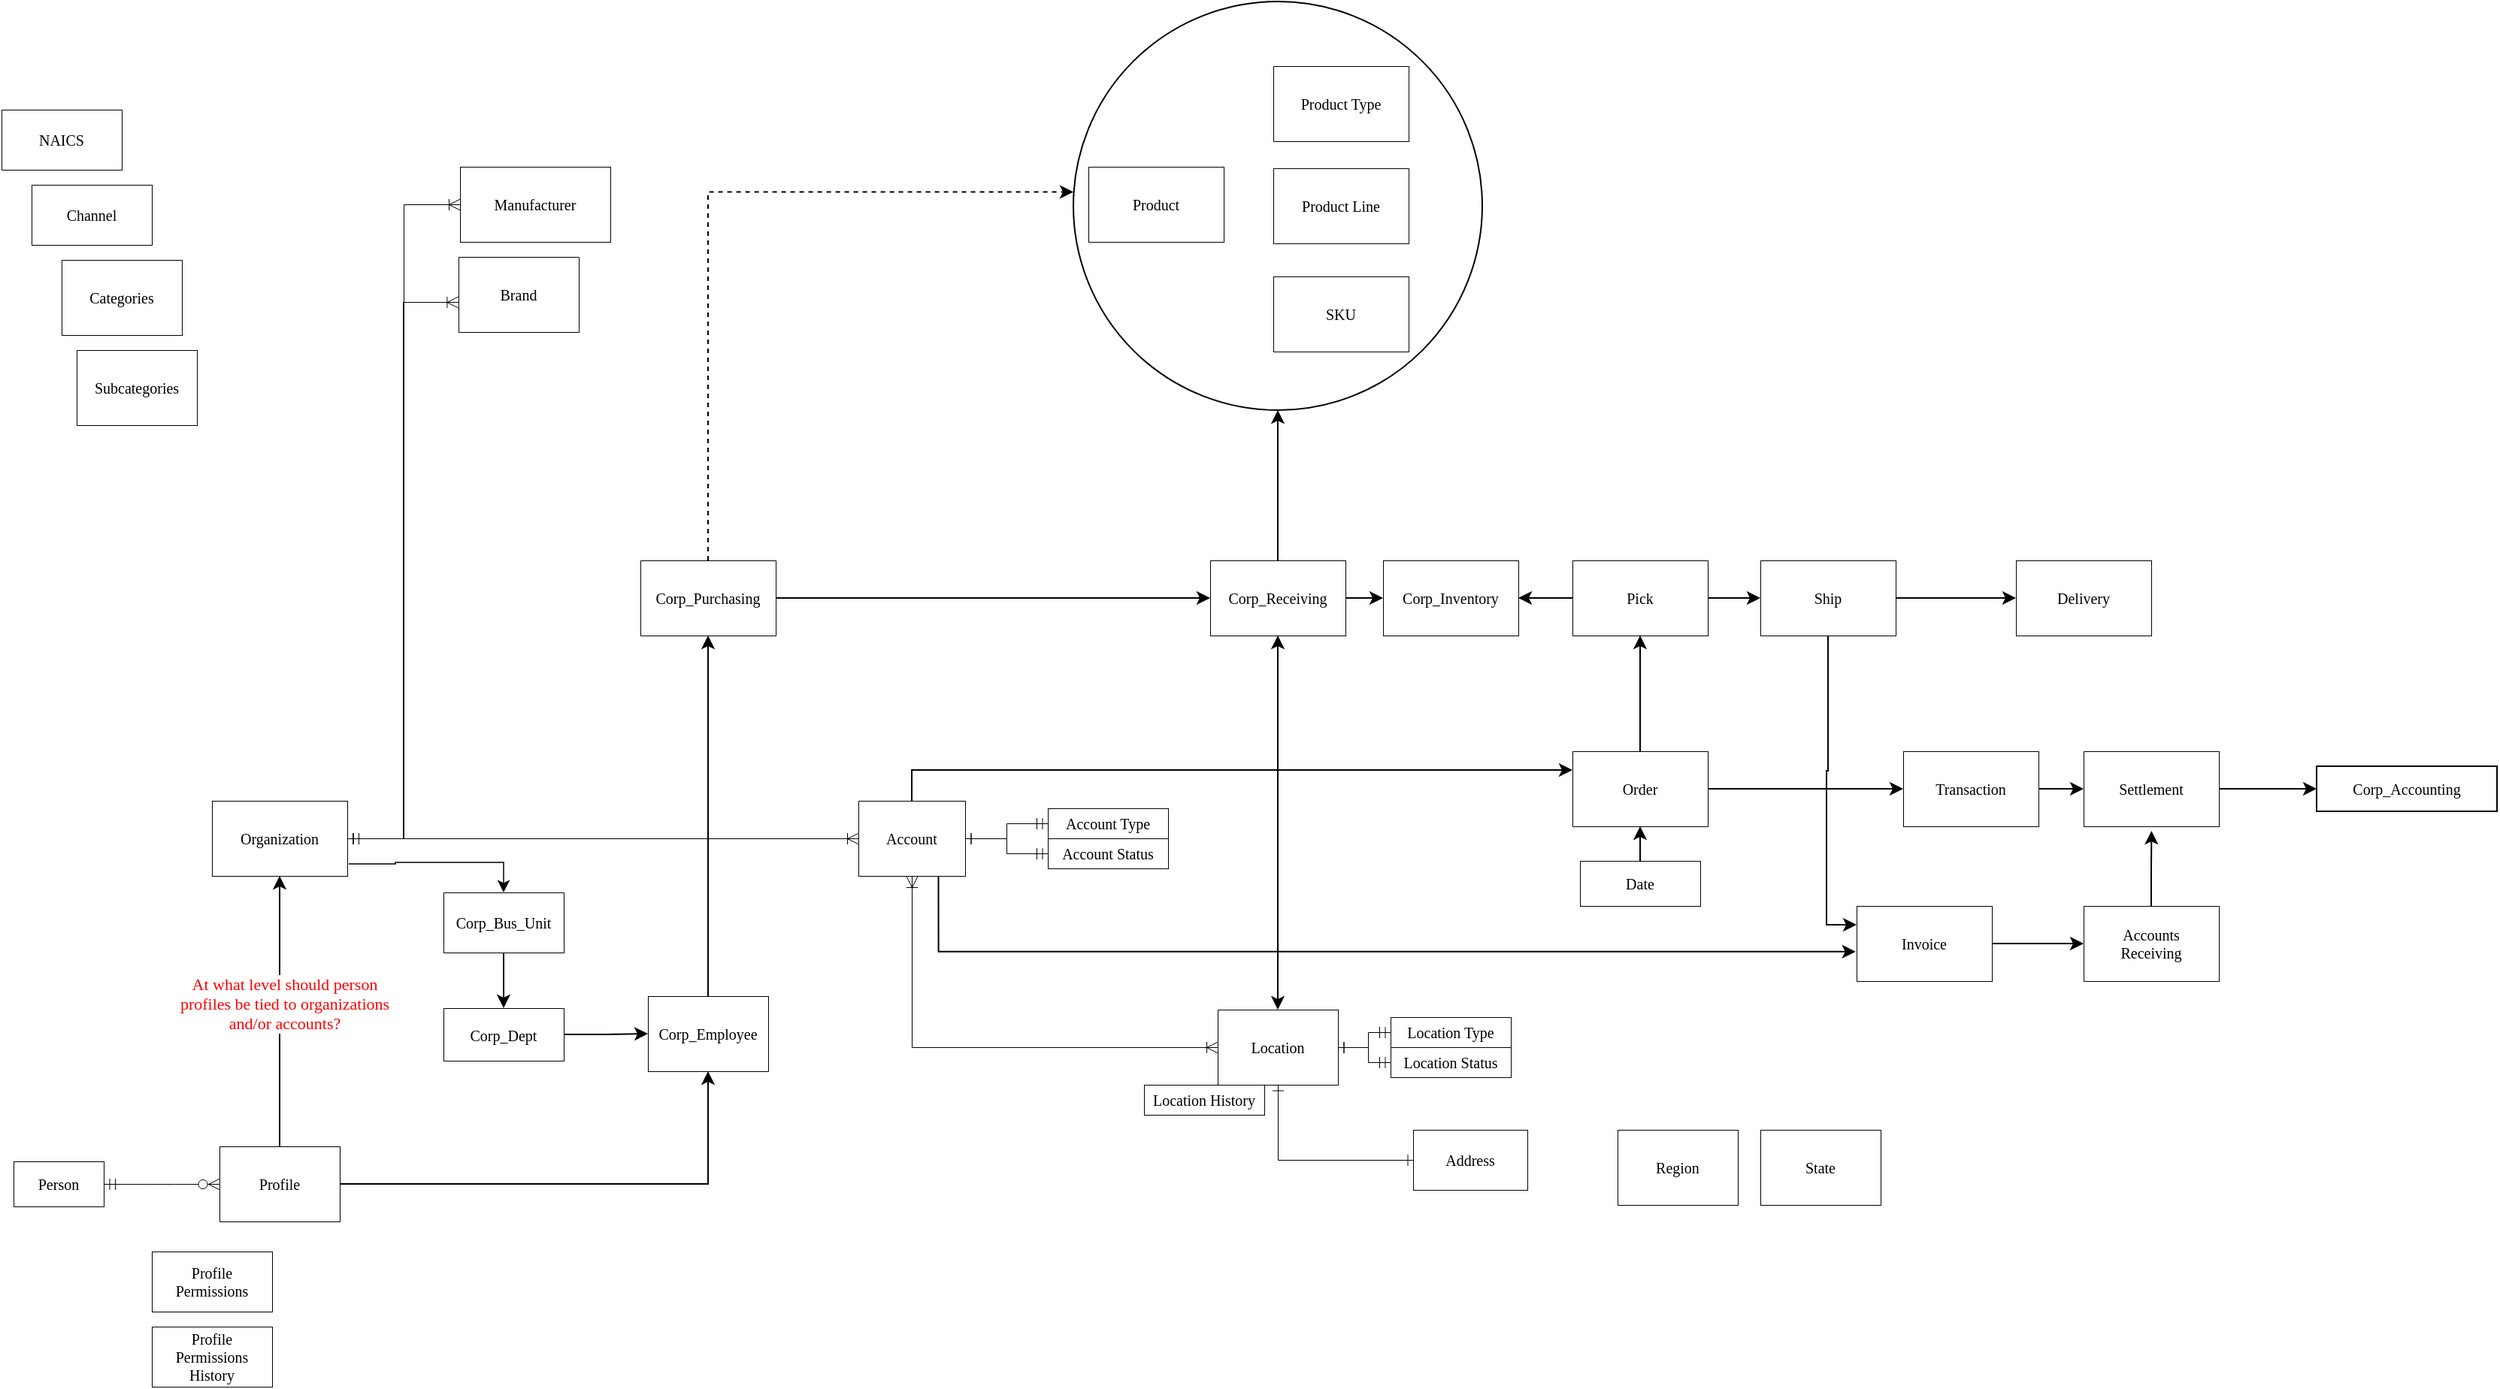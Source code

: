 <mxfile version="24.7.6">
  <diagram name="Conceptual-DM" id="KIrqLjhTBJLKY9A5fa0m">
    <mxGraphModel dx="1419" dy="1954" grid="1" gridSize="10" guides="1" tooltips="1" connect="1" arrows="1" fold="1" page="1" pageScale="1" pageWidth="850" pageHeight="1100" math="0" shadow="0">
      <root>
        <mxCell id="0" />
        <mxCell id="1" parent="0" />
        <mxCell id="O6WFtST-XG4hHvZRbEac-123" value="" style="ellipse;whiteSpace=wrap;html=1;aspect=fixed;fillColor=none;" vertex="1" parent="1">
          <mxGeometry x="983" y="-752" width="272" height="272" as="geometry" />
        </mxCell>
        <mxCell id="O6WFtST-XG4hHvZRbEac-8" value="Product" style="rounded=0;whiteSpace=wrap;html=1;strokeWidth=0.5;fontStyle=0;fontSize=10;fontFamily=Times New Roman;" vertex="1" parent="1">
          <mxGeometry x="993" y="-642" width="90" height="50" as="geometry" />
        </mxCell>
        <mxCell id="O6WFtST-XG4hHvZRbEac-46" style="edgeStyle=orthogonalEdgeStyle;rounded=0;orthogonalLoop=1;jettySize=auto;html=1;exitX=1;exitY=0.5;exitDx=0;exitDy=0;entryX=0;entryY=0.5;entryDx=0;entryDy=0;startArrow=ERmandOne;startFill=0;endArrow=ERoneToMany;endFill=0;strokeWidth=0.5;" edge="1" parent="1" source="O6WFtST-XG4hHvZRbEac-9" target="O6WFtST-XG4hHvZRbEac-13">
          <mxGeometry relative="1" as="geometry" />
        </mxCell>
        <mxCell id="O6WFtST-XG4hHvZRbEac-71" style="edgeStyle=orthogonalEdgeStyle;rounded=0;orthogonalLoop=1;jettySize=auto;html=1;exitX=1.011;exitY=0.84;exitDx=0;exitDy=0;entryX=0.5;entryY=0;entryDx=0;entryDy=0;strokeWidth=0.75;exitPerimeter=0;" edge="1" parent="1" source="O6WFtST-XG4hHvZRbEac-9" target="O6WFtST-XG4hHvZRbEac-27">
          <mxGeometry relative="1" as="geometry" />
        </mxCell>
        <mxCell id="O6WFtST-XG4hHvZRbEac-9" value="Organization" style="rounded=0;whiteSpace=wrap;html=1;strokeWidth=0.5;fontStyle=0;fontSize=10;fontFamily=Times New Roman;" vertex="1" parent="1">
          <mxGeometry x="410" y="-220" width="90" height="50" as="geometry" />
        </mxCell>
        <mxCell id="O6WFtST-XG4hHvZRbEac-10" value="Person" style="rounded=0;whiteSpace=wrap;html=1;strokeWidth=0.5;fontStyle=0;fontSize=10;fontFamily=Times New Roman;" vertex="1" parent="1">
          <mxGeometry x="278" y="20" width="60" height="30" as="geometry" />
        </mxCell>
        <mxCell id="O6WFtST-XG4hHvZRbEac-87" style="edgeStyle=orthogonalEdgeStyle;rounded=0;orthogonalLoop=1;jettySize=auto;html=1;entryX=0.5;entryY=1;entryDx=0;entryDy=0;" edge="1" parent="1" source="O6WFtST-XG4hHvZRbEac-12" target="O6WFtST-XG4hHvZRbEac-9">
          <mxGeometry relative="1" as="geometry" />
        </mxCell>
        <mxCell id="O6WFtST-XG4hHvZRbEac-88" value="&lt;font color=&quot;#ff0000&quot; face=&quot;Times New Roman&quot;&gt;At what level should person &lt;br&gt;profiles be tied to organizations&lt;br&gt; and/or accounts?&lt;br&gt;&lt;/font&gt;" style="edgeLabel;html=1;align=center;verticalAlign=middle;resizable=0;points=[];" vertex="1" connectable="0" parent="O6WFtST-XG4hHvZRbEac-87">
          <mxGeometry x="0.058" y="-3" relative="1" as="geometry">
            <mxPoint as="offset" />
          </mxGeometry>
        </mxCell>
        <mxCell id="O6WFtST-XG4hHvZRbEac-92" style="edgeStyle=orthogonalEdgeStyle;rounded=0;orthogonalLoop=1;jettySize=auto;html=1;entryX=0.5;entryY=1;entryDx=0;entryDy=0;" edge="1" parent="1" source="O6WFtST-XG4hHvZRbEac-12" target="O6WFtST-XG4hHvZRbEac-25">
          <mxGeometry relative="1" as="geometry" />
        </mxCell>
        <mxCell id="O6WFtST-XG4hHvZRbEac-12" value="Profile" style="rounded=0;whiteSpace=wrap;html=1;strokeWidth=0.5;fontStyle=0;fontSize=10;fontFamily=Times New Roman;" vertex="1" parent="1">
          <mxGeometry x="415" y="10" width="80" height="50" as="geometry" />
        </mxCell>
        <mxCell id="O6WFtST-XG4hHvZRbEac-49" style="edgeStyle=orthogonalEdgeStyle;rounded=0;orthogonalLoop=1;jettySize=auto;html=1;exitX=1;exitY=0.5;exitDx=0;exitDy=0;startArrow=ERone;startFill=0;strokeWidth=0.5;endArrow=ERmandOne;endFill=0;" edge="1" parent="1" source="O6WFtST-XG4hHvZRbEac-13" target="O6WFtST-XG4hHvZRbEac-41">
          <mxGeometry relative="1" as="geometry" />
        </mxCell>
        <mxCell id="O6WFtST-XG4hHvZRbEac-82" style="edgeStyle=orthogonalEdgeStyle;rounded=0;orthogonalLoop=1;jettySize=auto;html=1;entryX=0;entryY=0.5;entryDx=0;entryDy=0;startArrow=ERoneToMany;startFill=0;endArrow=ERoneToMany;endFill=0;strokeWidth=0.5;exitX=0.5;exitY=1;exitDx=0;exitDy=0;" edge="1" parent="1" source="O6WFtST-XG4hHvZRbEac-13" target="O6WFtST-XG4hHvZRbEac-63">
          <mxGeometry relative="1" as="geometry">
            <mxPoint x="880" y="-90" as="sourcePoint" />
          </mxGeometry>
        </mxCell>
        <mxCell id="O6WFtST-XG4hHvZRbEac-115" style="edgeStyle=orthogonalEdgeStyle;rounded=0;orthogonalLoop=1;jettySize=auto;html=1;exitX=0.5;exitY=0;exitDx=0;exitDy=0;entryX=0;entryY=0.25;entryDx=0;entryDy=0;" edge="1" parent="1" source="O6WFtST-XG4hHvZRbEac-13" target="O6WFtST-XG4hHvZRbEac-36">
          <mxGeometry relative="1" as="geometry" />
        </mxCell>
        <mxCell id="O6WFtST-XG4hHvZRbEac-13" value="Account" style="rounded=0;whiteSpace=wrap;html=1;strokeWidth=0.5;fontStyle=0;fontSize=10;fontFamily=Times New Roman;" vertex="1" parent="1">
          <mxGeometry x="840" y="-220" width="71" height="50" as="geometry" />
        </mxCell>
        <mxCell id="O6WFtST-XG4hHvZRbEac-16" value="Categories" style="rounded=0;whiteSpace=wrap;html=1;strokeWidth=0.5;fontStyle=0;fontSize=10;fontFamily=Times New Roman;" vertex="1" parent="1">
          <mxGeometry x="310" y="-580" width="80" height="50" as="geometry" />
        </mxCell>
        <mxCell id="O6WFtST-XG4hHvZRbEac-17" value="Brand" style="rounded=0;whiteSpace=wrap;html=1;strokeWidth=0.5;fontStyle=0;fontSize=10;fontFamily=Times New Roman;" vertex="1" parent="1">
          <mxGeometry x="574" y="-582" width="80" height="50" as="geometry" />
        </mxCell>
        <mxCell id="O6WFtST-XG4hHvZRbEac-18" value="Manufacturer" style="rounded=0;whiteSpace=wrap;html=1;strokeWidth=0.5;fontStyle=0;fontSize=10;fontFamily=Times New Roman;" vertex="1" parent="1">
          <mxGeometry x="575" y="-642" width="100" height="50" as="geometry" />
        </mxCell>
        <mxCell id="O6WFtST-XG4hHvZRbEac-20" value="" style="edgeStyle=entityRelationEdgeStyle;fontSize=12;html=1;endArrow=ERzeroToMany;startArrow=ERmandOne;rounded=0;strokeWidth=0.5;exitX=1;exitY=0.5;exitDx=0;exitDy=0;entryX=0;entryY=0.5;entryDx=0;entryDy=0;" edge="1" parent="1" source="O6WFtST-XG4hHvZRbEac-10" target="O6WFtST-XG4hHvZRbEac-12">
          <mxGeometry width="100" height="100" relative="1" as="geometry">
            <mxPoint x="350" y="220" as="sourcePoint" />
            <mxPoint x="450" y="120" as="targetPoint" />
          </mxGeometry>
        </mxCell>
        <mxCell id="O6WFtST-XG4hHvZRbEac-21" value="NAICS" style="rounded=0;whiteSpace=wrap;html=1;strokeWidth=0.5;fontStyle=0;fontSize=10;fontFamily=Times New Roman;" vertex="1" parent="1">
          <mxGeometry x="270" y="-680" width="80" height="40" as="geometry" />
        </mxCell>
        <mxCell id="O6WFtST-XG4hHvZRbEac-22" value="Address" style="rounded=0;whiteSpace=wrap;html=1;strokeWidth=0.5;fontStyle=0;fontSize=10;fontFamily=Times New Roman;" vertex="1" parent="1">
          <mxGeometry x="1209" y="-1" width="76" height="40" as="geometry" />
        </mxCell>
        <mxCell id="O6WFtST-XG4hHvZRbEac-23" value="Subcategories" style="rounded=0;whiteSpace=wrap;html=1;strokeWidth=0.5;fontStyle=0;fontSize=10;fontFamily=Times New Roman;" vertex="1" parent="1">
          <mxGeometry x="320" y="-520" width="80" height="50" as="geometry" />
        </mxCell>
        <mxCell id="O6WFtST-XG4hHvZRbEac-24" value="SKU" style="rounded=0;whiteSpace=wrap;html=1;strokeWidth=0.5;fontStyle=0;fontSize=10;fontFamily=Times New Roman;" vertex="1" parent="1">
          <mxGeometry x="1116" y="-569" width="90" height="50" as="geometry" />
        </mxCell>
        <mxCell id="O6WFtST-XG4hHvZRbEac-93" style="edgeStyle=orthogonalEdgeStyle;rounded=0;orthogonalLoop=1;jettySize=auto;html=1;entryX=0.5;entryY=1;entryDx=0;entryDy=0;" edge="1" parent="1" source="O6WFtST-XG4hHvZRbEac-25" target="O6WFtST-XG4hHvZRbEac-30">
          <mxGeometry relative="1" as="geometry" />
        </mxCell>
        <mxCell id="O6WFtST-XG4hHvZRbEac-25" value="Corp_Employee" style="rounded=0;whiteSpace=wrap;html=1;strokeWidth=0.5;fontStyle=0;fontSize=10;fontFamily=Times New Roman;" vertex="1" parent="1">
          <mxGeometry x="700" y="-90" width="80" height="50" as="geometry" />
        </mxCell>
        <mxCell id="O6WFtST-XG4hHvZRbEac-91" style="edgeStyle=orthogonalEdgeStyle;rounded=0;orthogonalLoop=1;jettySize=auto;html=1;exitX=1;exitY=0.5;exitDx=0;exitDy=0;entryX=0;entryY=0.5;entryDx=0;entryDy=0;" edge="1" parent="1" source="O6WFtST-XG4hHvZRbEac-26" target="O6WFtST-XG4hHvZRbEac-25">
          <mxGeometry relative="1" as="geometry" />
        </mxCell>
        <mxCell id="O6WFtST-XG4hHvZRbEac-26" value="Corp_Dept" style="rounded=0;whiteSpace=wrap;html=1;strokeWidth=0.5;fontStyle=0;fontSize=10;fontFamily=Times New Roman;" vertex="1" parent="1">
          <mxGeometry x="564" y="-82" width="80" height="35" as="geometry" />
        </mxCell>
        <mxCell id="O6WFtST-XG4hHvZRbEac-90" style="edgeStyle=orthogonalEdgeStyle;rounded=0;orthogonalLoop=1;jettySize=auto;html=1;exitX=0.5;exitY=1;exitDx=0;exitDy=0;entryX=0.5;entryY=0;entryDx=0;entryDy=0;" edge="1" parent="1" source="O6WFtST-XG4hHvZRbEac-27" target="O6WFtST-XG4hHvZRbEac-26">
          <mxGeometry relative="1" as="geometry" />
        </mxCell>
        <mxCell id="O6WFtST-XG4hHvZRbEac-27" value="Corp_Bus_Unit" style="rounded=0;whiteSpace=wrap;html=1;strokeWidth=0.5;fontStyle=0;fontSize=10;fontFamily=Times New Roman;" vertex="1" parent="1">
          <mxGeometry x="564" y="-159" width="80" height="40" as="geometry" />
        </mxCell>
        <mxCell id="O6WFtST-XG4hHvZRbEac-28" value="Channel" style="rounded=0;whiteSpace=wrap;html=1;strokeWidth=0.5;fontStyle=0;fontSize=10;fontFamily=Times New Roman;" vertex="1" parent="1">
          <mxGeometry x="290" y="-630" width="80" height="40" as="geometry" />
        </mxCell>
        <mxCell id="O6WFtST-XG4hHvZRbEac-29" value="Corp_Inventory" style="rounded=0;whiteSpace=wrap;html=1;strokeWidth=0.5;fontStyle=0;fontSize=10;fontFamily=Times New Roman;" vertex="1" parent="1">
          <mxGeometry x="1189" y="-380" width="90" height="50" as="geometry" />
        </mxCell>
        <mxCell id="O6WFtST-XG4hHvZRbEac-96" style="edgeStyle=orthogonalEdgeStyle;rounded=0;orthogonalLoop=1;jettySize=auto;html=1;exitX=1;exitY=0.5;exitDx=0;exitDy=0;entryX=0;entryY=0.5;entryDx=0;entryDy=0;" edge="1" parent="1" source="O6WFtST-XG4hHvZRbEac-30" target="O6WFtST-XG4hHvZRbEac-94">
          <mxGeometry relative="1" as="geometry" />
        </mxCell>
        <mxCell id="O6WFtST-XG4hHvZRbEac-30" value="Corp_Purchasing" style="rounded=0;whiteSpace=wrap;html=1;strokeWidth=0.5;fontStyle=0;fontSize=10;fontFamily=Times New Roman;" vertex="1" parent="1">
          <mxGeometry x="695" y="-380" width="90" height="50" as="geometry" />
        </mxCell>
        <mxCell id="O6WFtST-XG4hHvZRbEac-103" style="edgeStyle=orthogonalEdgeStyle;rounded=0;orthogonalLoop=1;jettySize=auto;html=1;exitX=1;exitY=0.5;exitDx=0;exitDy=0;entryX=0;entryY=0.5;entryDx=0;entryDy=0;" edge="1" parent="1" source="O6WFtST-XG4hHvZRbEac-31" target="O6WFtST-XG4hHvZRbEac-38">
          <mxGeometry relative="1" as="geometry" />
        </mxCell>
        <mxCell id="O6WFtST-XG4hHvZRbEac-31" value="Transaction" style="rounded=0;whiteSpace=wrap;html=1;strokeWidth=0.5;fontStyle=0;fontSize=10;fontFamily=Times New Roman;" vertex="1" parent="1">
          <mxGeometry x="1535" y="-253" width="90" height="50" as="geometry" />
        </mxCell>
        <mxCell id="O6WFtST-XG4hHvZRbEac-32" value="Region" style="rounded=0;whiteSpace=wrap;html=1;strokeWidth=0.5;fontStyle=0;fontSize=10;fontFamily=Times New Roman;" vertex="1" parent="1">
          <mxGeometry x="1345" y="-1" width="80" height="50" as="geometry" />
        </mxCell>
        <mxCell id="O6WFtST-XG4hHvZRbEac-33" value="State" style="rounded=0;whiteSpace=wrap;html=1;strokeWidth=0.5;fontStyle=0;fontSize=10;fontFamily=Times New Roman;" vertex="1" parent="1">
          <mxGeometry x="1440" y="-1" width="80" height="50" as="geometry" />
        </mxCell>
        <mxCell id="O6WFtST-XG4hHvZRbEac-34" value="Product Type" style="rounded=0;whiteSpace=wrap;html=1;strokeWidth=0.5;fontStyle=0;fontSize=10;fontFamily=Times New Roman;" vertex="1" parent="1">
          <mxGeometry x="1116" y="-709" width="90" height="50" as="geometry" />
        </mxCell>
        <mxCell id="O6WFtST-XG4hHvZRbEac-35" value="Product Line" style="rounded=0;whiteSpace=wrap;html=1;strokeWidth=0.5;fontStyle=0;fontSize=10;fontFamily=Times New Roman;" vertex="1" parent="1">
          <mxGeometry x="1116" y="-641" width="90" height="50" as="geometry" />
        </mxCell>
        <mxCell id="O6WFtST-XG4hHvZRbEac-102" style="edgeStyle=orthogonalEdgeStyle;rounded=0;orthogonalLoop=1;jettySize=auto;html=1;exitX=1;exitY=0.5;exitDx=0;exitDy=0;entryX=0;entryY=0.5;entryDx=0;entryDy=0;" edge="1" parent="1" source="O6WFtST-XG4hHvZRbEac-36" target="O6WFtST-XG4hHvZRbEac-31">
          <mxGeometry relative="1" as="geometry" />
        </mxCell>
        <mxCell id="O6WFtST-XG4hHvZRbEac-106" style="edgeStyle=orthogonalEdgeStyle;rounded=0;orthogonalLoop=1;jettySize=auto;html=1;exitX=0.5;exitY=0;exitDx=0;exitDy=0;entryX=0.5;entryY=1;entryDx=0;entryDy=0;" edge="1" parent="1" source="O6WFtST-XG4hHvZRbEac-36" target="O6WFtST-XG4hHvZRbEac-100">
          <mxGeometry relative="1" as="geometry" />
        </mxCell>
        <mxCell id="O6WFtST-XG4hHvZRbEac-36" value="Order" style="rounded=0;whiteSpace=wrap;html=1;strokeWidth=0.5;fontStyle=0;fontSize=10;fontFamily=Times New Roman;" vertex="1" parent="1">
          <mxGeometry x="1315" y="-253" width="90" height="50" as="geometry" />
        </mxCell>
        <mxCell id="O6WFtST-XG4hHvZRbEac-112" value="" style="edgeStyle=orthogonalEdgeStyle;rounded=0;orthogonalLoop=1;jettySize=auto;html=1;" edge="1" parent="1" source="O6WFtST-XG4hHvZRbEac-37" target="O6WFtST-XG4hHvZRbEac-111">
          <mxGeometry relative="1" as="geometry" />
        </mxCell>
        <mxCell id="O6WFtST-XG4hHvZRbEac-37" value="Invoice" style="rounded=0;whiteSpace=wrap;html=1;strokeWidth=0.5;fontStyle=0;fontSize=10;fontFamily=Times New Roman;" vertex="1" parent="1">
          <mxGeometry x="1504" y="-150" width="90" height="50" as="geometry" />
        </mxCell>
        <mxCell id="O6WFtST-XG4hHvZRbEac-119" style="edgeStyle=orthogonalEdgeStyle;rounded=0;orthogonalLoop=1;jettySize=auto;html=1;exitX=1;exitY=0.5;exitDx=0;exitDy=0;" edge="1" parent="1" source="O6WFtST-XG4hHvZRbEac-38" target="O6WFtST-XG4hHvZRbEac-120">
          <mxGeometry relative="1" as="geometry">
            <mxPoint x="1790" y="-227.6" as="targetPoint" />
          </mxGeometry>
        </mxCell>
        <mxCell id="O6WFtST-XG4hHvZRbEac-38" value="Settlement" style="rounded=0;whiteSpace=wrap;html=1;strokeWidth=0.5;fontStyle=0;fontSize=10;fontFamily=Times New Roman;" vertex="1" parent="1">
          <mxGeometry x="1655" y="-253" width="90" height="50" as="geometry" />
        </mxCell>
        <mxCell id="O6WFtST-XG4hHvZRbEac-41" value="Account Type" style="rounded=0;whiteSpace=wrap;html=1;strokeWidth=0.5;fontStyle=0;fontSize=10;fontFamily=Times New Roman;" vertex="1" parent="1">
          <mxGeometry x="966" y="-215" width="80" height="20" as="geometry" />
        </mxCell>
        <mxCell id="O6WFtST-XG4hHvZRbEac-117" style="edgeStyle=orthogonalEdgeStyle;rounded=0;orthogonalLoop=1;jettySize=auto;html=1;" edge="1" parent="1" source="O6WFtST-XG4hHvZRbEac-42" target="O6WFtST-XG4hHvZRbEac-36">
          <mxGeometry relative="1" as="geometry" />
        </mxCell>
        <mxCell id="O6WFtST-XG4hHvZRbEac-42" value="Date" style="rounded=0;whiteSpace=wrap;html=1;strokeWidth=0.5;fontStyle=0;fontSize=10;fontFamily=Times New Roman;" vertex="1" parent="1">
          <mxGeometry x="1320" y="-180" width="80" height="30" as="geometry" />
        </mxCell>
        <mxCell id="O6WFtST-XG4hHvZRbEac-47" style="edgeStyle=orthogonalEdgeStyle;rounded=0;orthogonalLoop=1;jettySize=auto;html=1;entryX=-0.004;entryY=0.6;entryDx=0;entryDy=0;startArrow=ERmandOne;startFill=0;endArrow=ERoneToMany;endFill=0;strokeWidth=0.5;entryPerimeter=0;exitX=1;exitY=0.5;exitDx=0;exitDy=0;" edge="1" parent="1" source="O6WFtST-XG4hHvZRbEac-9" target="O6WFtST-XG4hHvZRbEac-17">
          <mxGeometry relative="1" as="geometry">
            <mxPoint x="570" y="-220" as="sourcePoint" />
            <mxPoint x="569" y="-25" as="targetPoint" />
          </mxGeometry>
        </mxCell>
        <mxCell id="O6WFtST-XG4hHvZRbEac-48" style="edgeStyle=orthogonalEdgeStyle;rounded=0;orthogonalLoop=1;jettySize=auto;html=1;entryX=0;entryY=0.5;entryDx=0;entryDy=0;startArrow=ERmandOne;startFill=0;endArrow=ERoneToMany;endFill=0;strokeWidth=0.5;exitX=1;exitY=0.5;exitDx=0;exitDy=0;" edge="1" parent="1" source="O6WFtST-XG4hHvZRbEac-9" target="O6WFtST-XG4hHvZRbEac-18">
          <mxGeometry relative="1" as="geometry">
            <mxPoint x="510" y="-185" as="sourcePoint" />
            <mxPoint x="569" y="-80" as="targetPoint" />
          </mxGeometry>
        </mxCell>
        <mxCell id="O6WFtST-XG4hHvZRbEac-50" style="edgeStyle=orthogonalEdgeStyle;rounded=0;orthogonalLoop=1;jettySize=auto;html=1;exitX=1;exitY=0.5;exitDx=0;exitDy=0;startArrow=ERone;startFill=0;strokeWidth=0.5;endArrow=ERmandOne;endFill=0;" edge="1" parent="1" target="O6WFtST-XG4hHvZRbEac-51" source="O6WFtST-XG4hHvZRbEac-13">
          <mxGeometry relative="1" as="geometry">
            <mxPoint x="930" y="-185" as="sourcePoint" />
          </mxGeometry>
        </mxCell>
        <mxCell id="O6WFtST-XG4hHvZRbEac-51" value="Account Status" style="rounded=0;whiteSpace=wrap;html=1;strokeWidth=0.5;fontStyle=0;fontSize=10;fontFamily=Times New Roman;" vertex="1" parent="1">
          <mxGeometry x="966" y="-195" width="80" height="20" as="geometry" />
        </mxCell>
        <mxCell id="O6WFtST-XG4hHvZRbEac-62" style="edgeStyle=orthogonalEdgeStyle;rounded=0;orthogonalLoop=1;jettySize=auto;html=1;exitX=1;exitY=0.5;exitDx=0;exitDy=0;startArrow=ERone;startFill=0;strokeWidth=0.5;endArrow=ERmandOne;endFill=0;" edge="1" parent="1" source="O6WFtST-XG4hHvZRbEac-63" target="O6WFtST-XG4hHvZRbEac-64">
          <mxGeometry relative="1" as="geometry" />
        </mxCell>
        <mxCell id="O6WFtST-XG4hHvZRbEac-83" style="edgeStyle=orthogonalEdgeStyle;rounded=0;orthogonalLoop=1;jettySize=auto;html=1;exitX=0.5;exitY=1;exitDx=0;exitDy=0;entryX=0;entryY=0.5;entryDx=0;entryDy=0;strokeWidth=0.5;startArrow=ERone;startFill=0;endArrow=ERone;endFill=0;" edge="1" parent="1" source="O6WFtST-XG4hHvZRbEac-63" target="O6WFtST-XG4hHvZRbEac-22">
          <mxGeometry relative="1" as="geometry" />
        </mxCell>
        <mxCell id="O6WFtST-XG4hHvZRbEac-63" value="Location" style="rounded=0;whiteSpace=wrap;html=1;strokeWidth=0.5;fontStyle=0;fontSize=10;fontFamily=Times New Roman;" vertex="1" parent="1">
          <mxGeometry x="1079" y="-81" width="80" height="50" as="geometry" />
        </mxCell>
        <mxCell id="O6WFtST-XG4hHvZRbEac-64" value="Location Type" style="rounded=0;whiteSpace=wrap;html=1;strokeWidth=0.5;fontStyle=0;fontSize=10;fontFamily=Times New Roman;" vertex="1" parent="1">
          <mxGeometry x="1194" y="-76" width="80" height="20" as="geometry" />
        </mxCell>
        <mxCell id="O6WFtST-XG4hHvZRbEac-65" style="edgeStyle=orthogonalEdgeStyle;rounded=0;orthogonalLoop=1;jettySize=auto;html=1;exitX=1;exitY=0.5;exitDx=0;exitDy=0;startArrow=ERone;startFill=0;strokeWidth=0.5;endArrow=ERmandOne;endFill=0;" edge="1" parent="1" source="O6WFtST-XG4hHvZRbEac-63" target="O6WFtST-XG4hHvZRbEac-66">
          <mxGeometry relative="1" as="geometry">
            <mxPoint x="1169" y="-46" as="sourcePoint" />
          </mxGeometry>
        </mxCell>
        <mxCell id="O6WFtST-XG4hHvZRbEac-66" value="Location Status" style="rounded=0;whiteSpace=wrap;html=1;strokeWidth=0.5;fontStyle=0;fontSize=10;fontFamily=Times New Roman;" vertex="1" parent="1">
          <mxGeometry x="1194" y="-56" width="80" height="20" as="geometry" />
        </mxCell>
        <mxCell id="O6WFtST-XG4hHvZRbEac-84" value="Location History" style="rounded=0;whiteSpace=wrap;html=1;strokeWidth=0.5;fontStyle=0;fontSize=10;fontFamily=Times New Roman;" vertex="1" parent="1">
          <mxGeometry x="1030" y="-31" width="80" height="20" as="geometry" />
        </mxCell>
        <mxCell id="O6WFtST-XG4hHvZRbEac-89" value="Profile&lt;br&gt;Permissions&lt;br&gt;History" style="rounded=0;whiteSpace=wrap;html=1;strokeWidth=0.5;fontStyle=0;fontSize=10;fontFamily=Times New Roman;" vertex="1" parent="1">
          <mxGeometry x="370" y="130" width="80" height="40" as="geometry" />
        </mxCell>
        <mxCell id="O6WFtST-XG4hHvZRbEac-95" style="edgeStyle=orthogonalEdgeStyle;rounded=0;orthogonalLoop=1;jettySize=auto;html=1;entryX=0;entryY=0.5;entryDx=0;entryDy=0;" edge="1" parent="1" source="O6WFtST-XG4hHvZRbEac-94" target="O6WFtST-XG4hHvZRbEac-29">
          <mxGeometry relative="1" as="geometry" />
        </mxCell>
        <mxCell id="O6WFtST-XG4hHvZRbEac-97" style="edgeStyle=orthogonalEdgeStyle;rounded=0;orthogonalLoop=1;jettySize=auto;html=1;entryX=0.5;entryY=0;entryDx=0;entryDy=0;startArrow=classic;startFill=1;" edge="1" parent="1" source="O6WFtST-XG4hHvZRbEac-94" target="O6WFtST-XG4hHvZRbEac-63">
          <mxGeometry relative="1" as="geometry" />
        </mxCell>
        <mxCell id="O6WFtST-XG4hHvZRbEac-125" style="edgeStyle=orthogonalEdgeStyle;rounded=0;orthogonalLoop=1;jettySize=auto;html=1;" edge="1" parent="1" source="O6WFtST-XG4hHvZRbEac-94" target="O6WFtST-XG4hHvZRbEac-123">
          <mxGeometry relative="1" as="geometry" />
        </mxCell>
        <mxCell id="O6WFtST-XG4hHvZRbEac-94" value="Corp_Receiving" style="rounded=0;whiteSpace=wrap;html=1;strokeWidth=0.5;fontStyle=0;fontSize=10;fontFamily=Times New Roman;" vertex="1" parent="1">
          <mxGeometry x="1074" y="-380" width="90" height="50" as="geometry" />
        </mxCell>
        <mxCell id="O6WFtST-XG4hHvZRbEac-105" style="edgeStyle=orthogonalEdgeStyle;rounded=0;orthogonalLoop=1;jettySize=auto;html=1;exitX=0;exitY=0.5;exitDx=0;exitDy=0;entryX=1;entryY=0.5;entryDx=0;entryDy=0;" edge="1" parent="1" source="O6WFtST-XG4hHvZRbEac-100" target="O6WFtST-XG4hHvZRbEac-29">
          <mxGeometry relative="1" as="geometry" />
        </mxCell>
        <mxCell id="O6WFtST-XG4hHvZRbEac-107" style="edgeStyle=orthogonalEdgeStyle;rounded=0;orthogonalLoop=1;jettySize=auto;html=1;exitX=1;exitY=0.5;exitDx=0;exitDy=0;" edge="1" parent="1" source="O6WFtST-XG4hHvZRbEac-100" target="O6WFtST-XG4hHvZRbEac-101">
          <mxGeometry relative="1" as="geometry" />
        </mxCell>
        <mxCell id="O6WFtST-XG4hHvZRbEac-100" value="Pick" style="rounded=0;whiteSpace=wrap;html=1;strokeWidth=0.5;fontStyle=0;fontSize=10;fontFamily=Times New Roman;" vertex="1" parent="1">
          <mxGeometry x="1315" y="-380" width="90" height="50" as="geometry" />
        </mxCell>
        <mxCell id="O6WFtST-XG4hHvZRbEac-109" style="edgeStyle=orthogonalEdgeStyle;rounded=0;orthogonalLoop=1;jettySize=auto;html=1;exitX=1;exitY=0.5;exitDx=0;exitDy=0;entryX=0;entryY=0.5;entryDx=0;entryDy=0;" edge="1" parent="1" source="O6WFtST-XG4hHvZRbEac-101" target="O6WFtST-XG4hHvZRbEac-108">
          <mxGeometry relative="1" as="geometry" />
        </mxCell>
        <mxCell id="O6WFtST-XG4hHvZRbEac-101" value="Ship" style="rounded=0;whiteSpace=wrap;html=1;strokeWidth=0.5;fontStyle=0;fontSize=10;fontFamily=Times New Roman;" vertex="1" parent="1">
          <mxGeometry x="1440" y="-380" width="90" height="50" as="geometry" />
        </mxCell>
        <mxCell id="O6WFtST-XG4hHvZRbEac-108" value="Delivery" style="rounded=0;whiteSpace=wrap;html=1;strokeWidth=0.5;fontStyle=0;fontSize=10;fontFamily=Times New Roman;" vertex="1" parent="1">
          <mxGeometry x="1610" y="-380" width="90" height="50" as="geometry" />
        </mxCell>
        <mxCell id="O6WFtST-XG4hHvZRbEac-110" style="edgeStyle=orthogonalEdgeStyle;rounded=0;orthogonalLoop=1;jettySize=auto;html=1;exitX=0.5;exitY=1;exitDx=0;exitDy=0;entryX=0;entryY=0.25;entryDx=0;entryDy=0;" edge="1" parent="1" source="O6WFtST-XG4hHvZRbEac-101" target="O6WFtST-XG4hHvZRbEac-37">
          <mxGeometry relative="1" as="geometry">
            <mxPoint x="1480" y="-120" as="targetPoint" />
          </mxGeometry>
        </mxCell>
        <mxCell id="O6WFtST-XG4hHvZRbEac-114" style="edgeStyle=orthogonalEdgeStyle;rounded=0;orthogonalLoop=1;jettySize=auto;html=1;exitX=0.5;exitY=0;exitDx=0;exitDy=0;" edge="1" parent="1" source="O6WFtST-XG4hHvZRbEac-111">
          <mxGeometry relative="1" as="geometry">
            <mxPoint x="1700.2" y="-200" as="targetPoint" />
          </mxGeometry>
        </mxCell>
        <mxCell id="O6WFtST-XG4hHvZRbEac-111" value="Accounts&lt;br&gt;Receiving" style="rounded=0;whiteSpace=wrap;html=1;strokeWidth=0.5;fontStyle=0;fontSize=10;fontFamily=Times New Roman;" vertex="1" parent="1">
          <mxGeometry x="1655" y="-150" width="90" height="50" as="geometry" />
        </mxCell>
        <mxCell id="O6WFtST-XG4hHvZRbEac-113" style="edgeStyle=orthogonalEdgeStyle;rounded=0;orthogonalLoop=1;jettySize=auto;html=1;exitX=0.75;exitY=1;exitDx=0;exitDy=0;entryX=-0.007;entryY=0.608;entryDx=0;entryDy=0;entryPerimeter=0;" edge="1" parent="1" source="O6WFtST-XG4hHvZRbEac-13" target="O6WFtST-XG4hHvZRbEac-37">
          <mxGeometry relative="1" as="geometry" />
        </mxCell>
        <mxCell id="O6WFtST-XG4hHvZRbEac-116" value="Profile&lt;br&gt;Permissions" style="rounded=0;whiteSpace=wrap;html=1;strokeWidth=0.5;fontStyle=0;fontSize=10;fontFamily=Times New Roman;" vertex="1" parent="1">
          <mxGeometry x="370" y="80" width="80" height="40" as="geometry" />
        </mxCell>
        <mxCell id="O6WFtST-XG4hHvZRbEac-120" value="Corp_Accounting" style="rounded=0;whiteSpace=wrap;html=1;fontFamily=Times New Roman;fontSize=10;" vertex="1" parent="1">
          <mxGeometry x="1810" y="-243" width="120" height="30" as="geometry" />
        </mxCell>
        <mxCell id="O6WFtST-XG4hHvZRbEac-124" style="edgeStyle=orthogonalEdgeStyle;rounded=0;orthogonalLoop=1;jettySize=auto;html=1;entryX=0;entryY=0.466;entryDx=0;entryDy=0;entryPerimeter=0;exitX=0.5;exitY=0;exitDx=0;exitDy=0;dashed=1;" edge="1" parent="1" source="O6WFtST-XG4hHvZRbEac-30" target="O6WFtST-XG4hHvZRbEac-123">
          <mxGeometry relative="1" as="geometry" />
        </mxCell>
      </root>
    </mxGraphModel>
  </diagram>
</mxfile>
